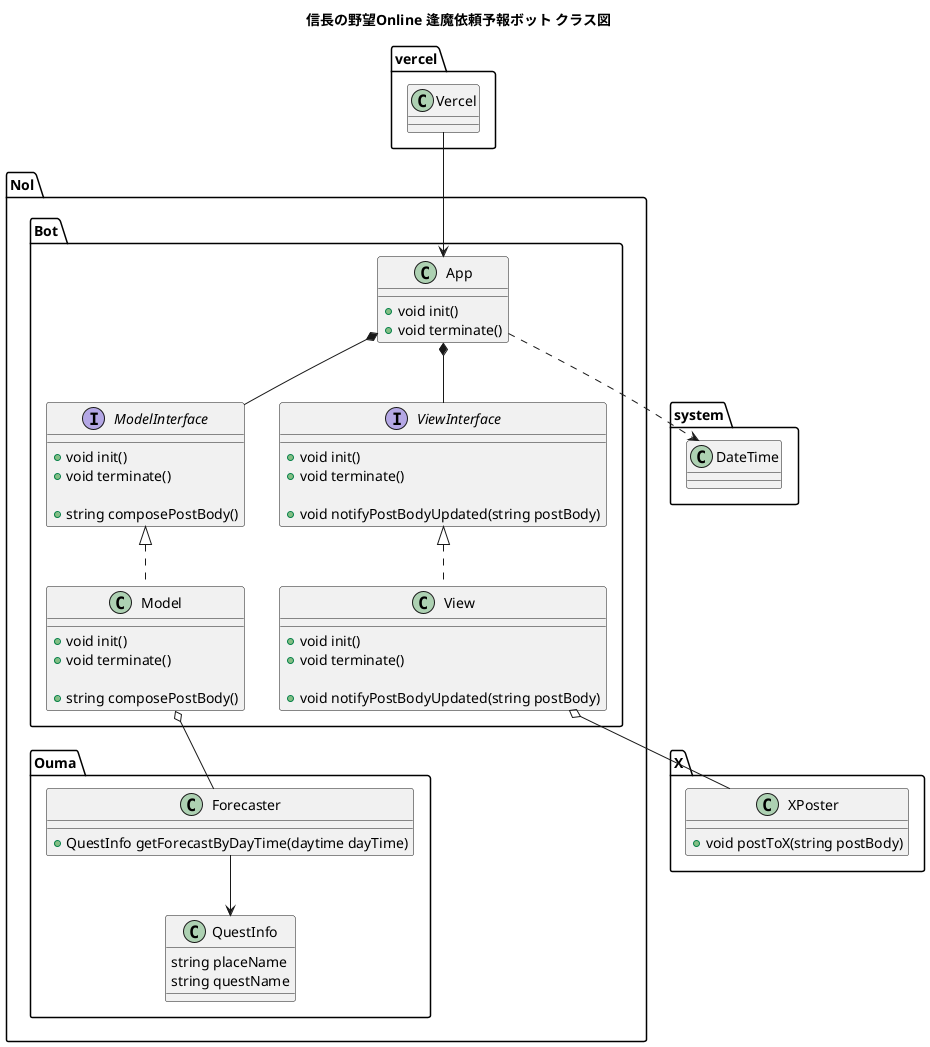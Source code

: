 @startuml

title 信長の野望Online 逢魔依頼予報ボット クラス図

namespace system {
  class DateTime
}

namespace Nol {
  namespace Ouma {
    class QuestInfo {
      string placeName
      string questName
    }

    class Forecaster {
      +QuestInfo getForecastByDayTime(daytime dayTime)
    }

    Forecaster --> QuestInfo
  }

  namespace Bot {
    class App {
      +void init()
      +void terminate()
    }

    interface ModelInterface {
      +void init()
      +void terminate()

      +string composePostBody()
    }

    class Model {
      +void init()
      +void terminate()

      +string composePostBody()
    }

    interface ViewInterface {
      +void init()
      +void terminate()

      +void notifyPostBodyUpdated(string postBody)
    }

    class View {
      +void init()
      +void terminate()

      +void notifyPostBodyUpdated(string postBody)
    }

    App *-- ModelInterface
    App *-- ViewInterface
    App ..> DateTime

    ModelInterface <|.. Model
    Model o-- Forecaster

    ViewInterface <|.. View
  }
}

namespace vercel {
  class Vercel
}
Vercel --> App

namespace X {
  class XPoster {
    +void postToX(string postBody)
  }
}

View o-- XPoster

@enduml
